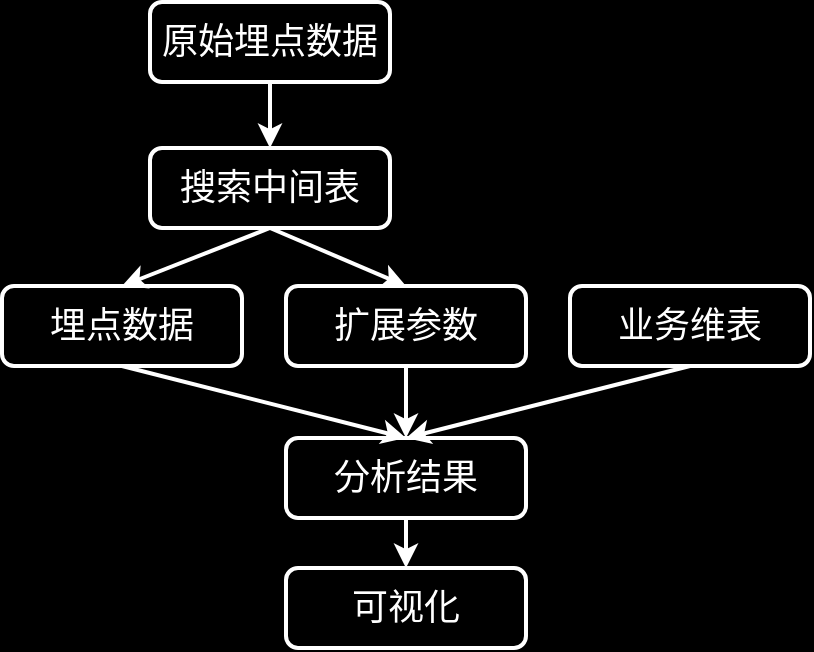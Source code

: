 <mxfile version="14.7.6" type="github">
  <diagram id="C5RBs43oDa-KdzZeNtuy" name="Page-1">
    <mxGraphModel dx="815" dy="470" grid="0" gridSize="10" guides="1" tooltips="1" connect="1" arrows="1" fold="1" page="1" pageScale="1" pageWidth="827" pageHeight="1169" background="#000000" math="0" shadow="0">
      <root>
        <mxCell id="WIyWlLk6GJQsqaUBKTNV-0" />
        <mxCell id="WIyWlLk6GJQsqaUBKTNV-1" parent="WIyWlLk6GJQsqaUBKTNV-0" />
        <mxCell id="n4ol1dbauCgxGHWHCsK1-6" style="rounded=0;orthogonalLoop=1;jettySize=auto;html=1;fontColor=#FFFFFF;strokeColor=#FFFFFF;strokeWidth=2;" edge="1" parent="WIyWlLk6GJQsqaUBKTNV-1" source="WIyWlLk6GJQsqaUBKTNV-3" target="n4ol1dbauCgxGHWHCsK1-0">
          <mxGeometry relative="1" as="geometry" />
        </mxCell>
        <mxCell id="WIyWlLk6GJQsqaUBKTNV-3" value="&lt;font color=&quot;#ffffff&quot; style=&quot;font-size: 18px&quot;&gt;原始埋点数据&lt;/font&gt;" style="rounded=1;whiteSpace=wrap;html=1;fontSize=12;glass=0;strokeWidth=2;shadow=0;fillColor=none;strokeColor=#FFFFFF;align=center;" parent="WIyWlLk6GJQsqaUBKTNV-1" vertex="1">
          <mxGeometry x="229" y="101" width="120" height="40" as="geometry" />
        </mxCell>
        <mxCell id="n4ol1dbauCgxGHWHCsK1-7" style="edgeStyle=none;rounded=0;orthogonalLoop=1;jettySize=auto;html=1;entryX=0.5;entryY=0;entryDx=0;entryDy=0;fontColor=#FFFFFF;strokeColor=#FFFFFF;strokeWidth=2;exitX=0.5;exitY=1;exitDx=0;exitDy=0;" edge="1" parent="WIyWlLk6GJQsqaUBKTNV-1" source="n4ol1dbauCgxGHWHCsK1-0" target="n4ol1dbauCgxGHWHCsK1-1">
          <mxGeometry relative="1" as="geometry" />
        </mxCell>
        <mxCell id="n4ol1dbauCgxGHWHCsK1-8" style="edgeStyle=none;rounded=0;orthogonalLoop=1;jettySize=auto;html=1;entryX=0.5;entryY=0;entryDx=0;entryDy=0;fontColor=#FFFFFF;strokeColor=#FFFFFF;strokeWidth=2;exitX=0.5;exitY=1;exitDx=0;exitDy=0;" edge="1" parent="WIyWlLk6GJQsqaUBKTNV-1" source="n4ol1dbauCgxGHWHCsK1-0" target="n4ol1dbauCgxGHWHCsK1-2">
          <mxGeometry relative="1" as="geometry" />
        </mxCell>
        <mxCell id="n4ol1dbauCgxGHWHCsK1-0" value="&lt;font color=&quot;#ffffff&quot;&gt;&lt;span style=&quot;font-size: 18px&quot;&gt;搜索中间表&lt;/span&gt;&lt;/font&gt;" style="rounded=1;whiteSpace=wrap;html=1;fontSize=12;glass=0;strokeWidth=2;shadow=0;fillColor=none;strokeColor=#FFFFFF;align=center;" vertex="1" parent="WIyWlLk6GJQsqaUBKTNV-1">
          <mxGeometry x="229" y="174" width="120" height="40" as="geometry" />
        </mxCell>
        <mxCell id="n4ol1dbauCgxGHWHCsK1-9" style="edgeStyle=none;rounded=0;orthogonalLoop=1;jettySize=auto;html=1;entryX=0.5;entryY=0;entryDx=0;entryDy=0;fontColor=#FFFFFF;strokeColor=#FFFFFF;strokeWidth=2;exitX=0.5;exitY=1;exitDx=0;exitDy=0;" edge="1" parent="WIyWlLk6GJQsqaUBKTNV-1" source="n4ol1dbauCgxGHWHCsK1-1" target="n4ol1dbauCgxGHWHCsK1-4">
          <mxGeometry relative="1" as="geometry" />
        </mxCell>
        <mxCell id="n4ol1dbauCgxGHWHCsK1-1" value="&lt;font color=&quot;#ffffff&quot;&gt;&lt;span style=&quot;font-size: 18px&quot;&gt;埋点数据&lt;/span&gt;&lt;/font&gt;" style="rounded=1;whiteSpace=wrap;html=1;fontSize=12;glass=0;strokeWidth=2;shadow=0;fillColor=none;strokeColor=#FFFFFF;" vertex="1" parent="WIyWlLk6GJQsqaUBKTNV-1">
          <mxGeometry x="155" y="243" width="120" height="40" as="geometry" />
        </mxCell>
        <mxCell id="n4ol1dbauCgxGHWHCsK1-10" style="edgeStyle=none;rounded=0;orthogonalLoop=1;jettySize=auto;html=1;fontColor=#FFFFFF;strokeColor=#FFFFFF;strokeWidth=2;" edge="1" parent="WIyWlLk6GJQsqaUBKTNV-1" source="n4ol1dbauCgxGHWHCsK1-2" target="n4ol1dbauCgxGHWHCsK1-4">
          <mxGeometry relative="1" as="geometry" />
        </mxCell>
        <mxCell id="n4ol1dbauCgxGHWHCsK1-2" value="&lt;font color=&quot;#ffffff&quot;&gt;&lt;span style=&quot;font-size: 18px&quot;&gt;扩展参数&lt;/span&gt;&lt;/font&gt;" style="rounded=1;whiteSpace=wrap;html=1;fontSize=12;glass=0;strokeWidth=2;shadow=0;fillColor=none;strokeColor=#FFFFFF;" vertex="1" parent="WIyWlLk6GJQsqaUBKTNV-1">
          <mxGeometry x="297" y="243" width="120" height="40" as="geometry" />
        </mxCell>
        <mxCell id="n4ol1dbauCgxGHWHCsK1-11" style="edgeStyle=none;rounded=0;orthogonalLoop=1;jettySize=auto;html=1;entryX=0.5;entryY=0;entryDx=0;entryDy=0;fontColor=#FFFFFF;strokeColor=#FFFFFF;strokeWidth=2;exitX=0.5;exitY=1;exitDx=0;exitDy=0;" edge="1" parent="WIyWlLk6GJQsqaUBKTNV-1" source="n4ol1dbauCgxGHWHCsK1-3" target="n4ol1dbauCgxGHWHCsK1-4">
          <mxGeometry relative="1" as="geometry" />
        </mxCell>
        <mxCell id="n4ol1dbauCgxGHWHCsK1-3" value="&lt;font color=&quot;#ffffff&quot;&gt;&lt;span style=&quot;font-size: 18px&quot;&gt;业务维表&lt;/span&gt;&lt;/font&gt;" style="rounded=1;whiteSpace=wrap;html=1;fontSize=12;glass=0;strokeWidth=2;shadow=0;fillColor=none;strokeColor=#FFFFFF;" vertex="1" parent="WIyWlLk6GJQsqaUBKTNV-1">
          <mxGeometry x="439" y="243" width="120" height="40" as="geometry" />
        </mxCell>
        <mxCell id="n4ol1dbauCgxGHWHCsK1-12" style="edgeStyle=none;rounded=0;orthogonalLoop=1;jettySize=auto;html=1;fontColor=#FFFFFF;strokeColor=#FFFFFF;strokeWidth=2;" edge="1" parent="WIyWlLk6GJQsqaUBKTNV-1" source="n4ol1dbauCgxGHWHCsK1-4" target="n4ol1dbauCgxGHWHCsK1-5">
          <mxGeometry relative="1" as="geometry" />
        </mxCell>
        <mxCell id="n4ol1dbauCgxGHWHCsK1-4" value="&lt;font color=&quot;#ffffff&quot;&gt;&lt;span style=&quot;font-size: 18px&quot;&gt;分析结果&lt;/span&gt;&lt;/font&gt;" style="rounded=1;whiteSpace=wrap;html=1;fontSize=12;glass=0;strokeWidth=2;shadow=0;fillColor=none;strokeColor=#FFFFFF;" vertex="1" parent="WIyWlLk6GJQsqaUBKTNV-1">
          <mxGeometry x="297" y="319" width="120" height="40" as="geometry" />
        </mxCell>
        <mxCell id="n4ol1dbauCgxGHWHCsK1-5" value="&lt;font color=&quot;#ffffff&quot;&gt;&lt;span style=&quot;font-size: 18px&quot;&gt;可视化&lt;/span&gt;&lt;/font&gt;" style="rounded=1;whiteSpace=wrap;html=1;fontSize=12;glass=0;strokeWidth=2;shadow=0;fillColor=none;strokeColor=#FFFFFF;" vertex="1" parent="WIyWlLk6GJQsqaUBKTNV-1">
          <mxGeometry x="297" y="384" width="120" height="40" as="geometry" />
        </mxCell>
      </root>
    </mxGraphModel>
  </diagram>
</mxfile>
